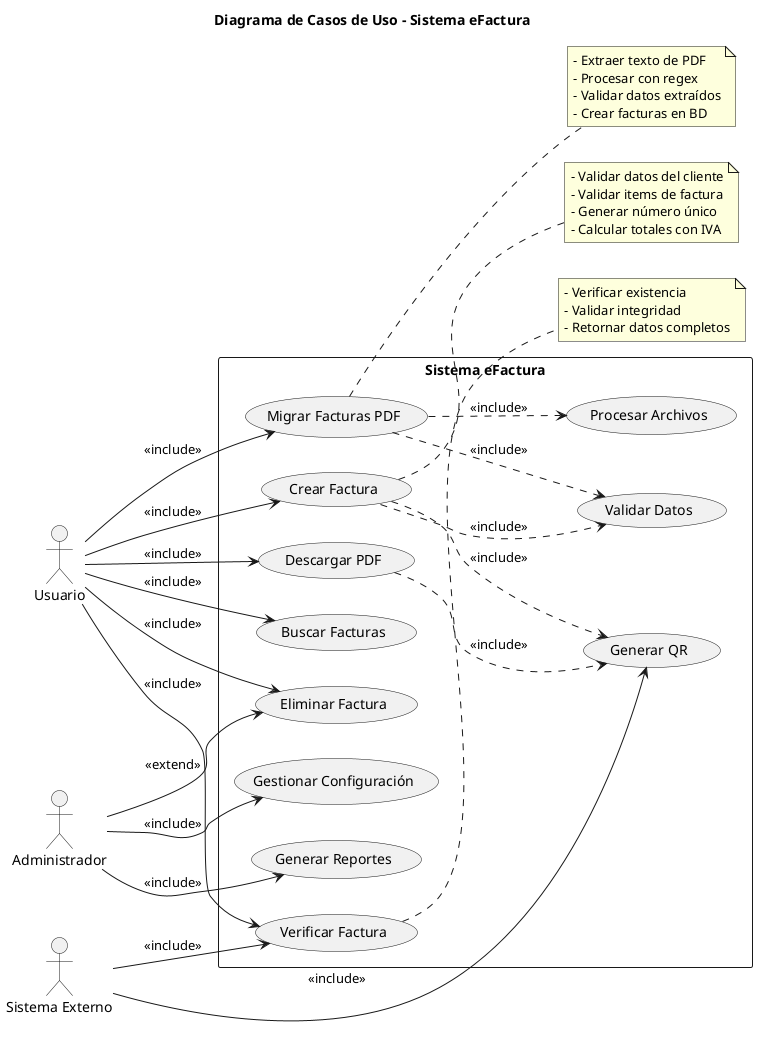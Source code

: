 @startuml Diagrama de Casos de Uso - eFactura

!define RECTANGLE class

title Diagrama de Casos de Uso - Sistema eFactura

left to right direction

actor "Usuario" as USR
actor "Administrador" as ADM
actor "Sistema Externo" as EXT

rectangle "Sistema eFactura" {
  usecase "Crear Factura" as UC1
  usecase "Verificar Factura" as UC2
  usecase "Buscar Facturas" as UC3
  usecase "Descargar PDF" as UC4
  usecase "Eliminar Factura" as UC5
  usecase "Migrar Facturas PDF" as UC6
  usecase "Gestionar Configuración" as UC7
  usecase "Generar Reportes" as UC8
  usecase "Validar Datos" as UC9
  usecase "Generar QR" as UC10
  usecase "Procesar Archivos" as UC11
}

' Relaciones Usuario
USR --> UC1 : <<include>>
USR --> UC2 : <<include>>
USR --> UC3 : <<include>>
USR --> UC4 : <<include>>
USR --> UC5 : <<include>>
USR --> UC6 : <<include>>

' Relaciones Administrador
ADM --> UC7 : <<include>>
ADM --> UC8 : <<include>>
ADM --> UC5 : <<extend>>

' Relaciones Sistema
EXT --> UC2 : <<include>>
EXT --> UC10 : <<include>>

' Dependencias internas
UC1 ..> UC9 : <<include>>
UC1 ..> UC10 : <<include>>
UC6 ..> UC11 : <<include>>
UC6 ..> UC9 : <<include>>
UC4 ..> UC10 : <<include>>

note right of UC1
  - Validar datos del cliente
  - Validar items de factura
  - Generar número único
  - Calcular totales con IVA
end note

note right of UC2
  - Verificar existencia
  - Validar integridad
  - Retornar datos completos
end note

note right of UC6
  - Extraer texto de PDF
  - Procesar con regex
  - Validar datos extraídos
  - Crear facturas en BD
end note

@enduml 